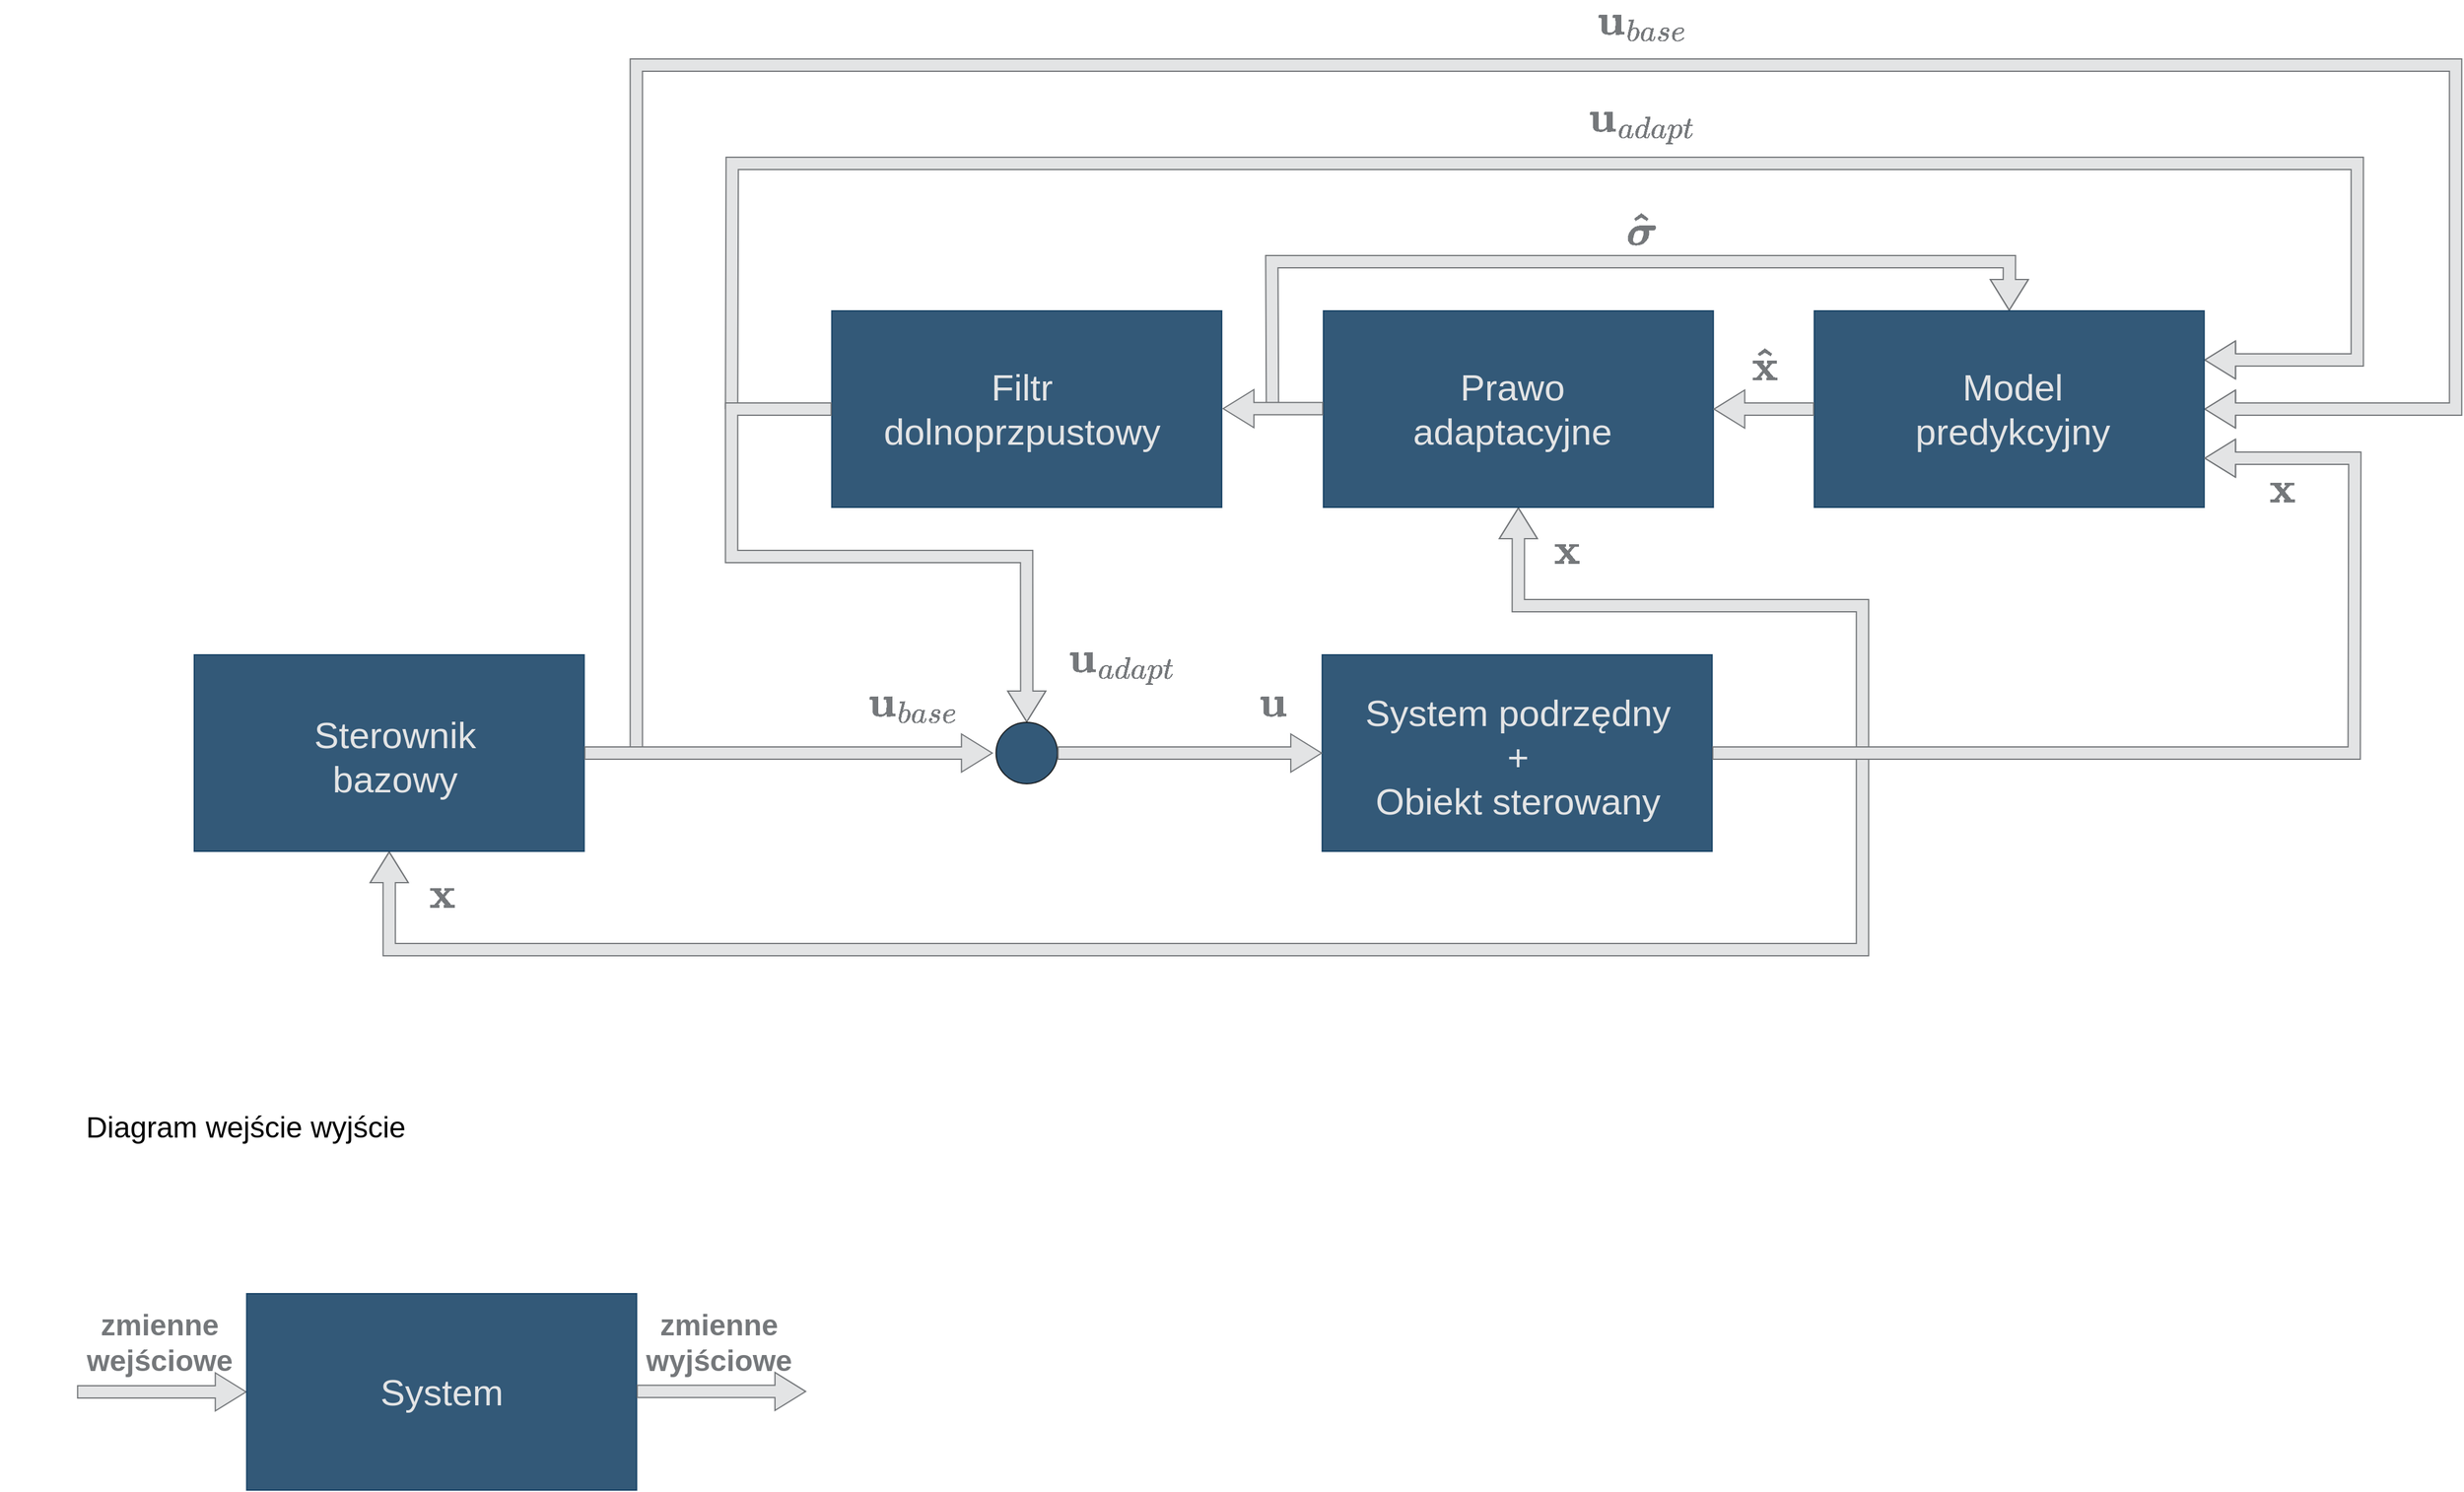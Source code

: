<mxfile version="22.0.4" type="github">
  <diagram name="Page-1" id="ohGzNpQo8HC6i82rPRUq">
    <mxGraphModel dx="1947" dy="-6936" grid="1" gridSize="10" guides="1" tooltips="1" connect="1" arrows="1" fold="1" page="1" pageScale="1" pageWidth="1200" pageHeight="1920" math="1" shadow="0">
      <root>
        <mxCell id="0" />
        <mxCell id="1" parent="0" />
        <mxCell id="q40FpV5YxcwD5uP6X1Z3-1" value="" style="shape=flexArrow;endArrow=classic;html=1;rounded=0;labelBackgroundColor=default;strokeColor=#75787B;fontFamily=Arial;fontSize=24;fontColor=#75787B;startSize=8;endSize=8;curved=1;fillColor=#E3E4E5;entryX=1;entryY=0.5;entryDx=0;entryDy=0;" parent="1" target="q40FpV5YxcwD5uP6X1Z3-13" edge="1">
          <mxGeometry width="50" height="50" relative="1" as="geometry">
            <mxPoint x="-602.33" y="8480" as="sourcePoint" />
            <mxPoint x="847.67" y="8250" as="targetPoint" />
            <Array as="points">
              <mxPoint x="-602.33" y="7920" />
              <mxPoint x="877.67" y="7920" />
              <mxPoint x="877.67" y="8200" />
            </Array>
          </mxGeometry>
        </mxCell>
        <mxCell id="q40FpV5YxcwD5uP6X1Z3-2" value="" style="shape=flexArrow;endArrow=classic;html=1;rounded=0;labelBackgroundColor=default;strokeColor=#75787B;fontFamily=Arial;fontSize=24;fontColor=#75787B;startSize=8;endSize=8;curved=1;fillColor=#E3E4E5;entryX=1;entryY=0.25;entryDx=0;entryDy=0;" parent="1" target="q40FpV5YxcwD5uP6X1Z3-13" edge="1">
          <mxGeometry width="50" height="50" relative="1" as="geometry">
            <mxPoint x="-524.83" y="8200" as="sourcePoint" />
            <mxPoint x="317.67" y="7940" as="targetPoint" />
            <Array as="points">
              <mxPoint x="-524.33" y="8000" />
              <mxPoint x="797.67" y="8000" />
              <mxPoint x="797.67" y="8160" />
            </Array>
          </mxGeometry>
        </mxCell>
        <mxCell id="q40FpV5YxcwD5uP6X1Z3-3" value="" style="shape=flexArrow;endArrow=classic;html=1;rounded=0;labelBackgroundColor=default;strokeColor=#75787B;fontFamily=Arial;fontSize=24;fontColor=#75787B;startSize=8;endSize=8;curved=1;fillColor=#E3E4E5;entryX=0.5;entryY=1;entryDx=0;entryDy=0;" parent="1" target="q40FpV5YxcwD5uP6X1Z3-6" edge="1">
          <mxGeometry width="50" height="50" relative="1" as="geometry">
            <mxPoint x="395.17" y="8480" as="sourcePoint" />
            <mxPoint x="-39.66" y="8560" as="targetPoint" />
            <Array as="points">
              <mxPoint x="395.17" y="8640" />
              <mxPoint x="-803.33" y="8640" />
            </Array>
          </mxGeometry>
        </mxCell>
        <mxCell id="q40FpV5YxcwD5uP6X1Z3-4" value="" style="shape=flexArrow;endArrow=classic;html=1;rounded=0;labelBackgroundColor=default;strokeColor=#75787B;fontFamily=Arial;fontSize=24;fontColor=#75787B;startSize=8;endSize=8;curved=1;fillColor=#E3E4E5;entryX=0.5;entryY=0;entryDx=0;entryDy=0;" parent="1" target="q40FpV5YxcwD5uP6X1Z3-13" edge="1">
          <mxGeometry width="50" height="50" relative="1" as="geometry">
            <mxPoint x="-84.83" y="8200" as="sourcePoint" />
            <mxPoint x="575.17" y="8030" as="targetPoint" />
            <Array as="points">
              <mxPoint x="-85.33" y="8080" />
              <mxPoint x="514.67" y="8080" />
            </Array>
          </mxGeometry>
        </mxCell>
        <mxCell id="q40FpV5YxcwD5uP6X1Z3-5" value="" style="shape=flexArrow;endArrow=classic;html=1;rounded=0;labelBackgroundColor=default;strokeColor=#75787B;fontFamily=Arial;fontSize=24;fontColor=#75787B;startSize=8;endSize=8;curved=1;fillColor=#E3E4E5;entryX=0.5;entryY=1;entryDx=0;entryDy=0;" parent="1" target="q40FpV5YxcwD5uP6X1Z3-12" edge="1">
          <mxGeometry width="50" height="50" relative="1" as="geometry">
            <mxPoint x="395.17" y="8480" as="sourcePoint" />
            <mxPoint x="555.17" y="8360" as="targetPoint" />
            <Array as="points">
              <mxPoint x="395.17" y="8360" />
              <mxPoint x="115.17" y="8360" />
            </Array>
          </mxGeometry>
        </mxCell>
        <mxCell id="q40FpV5YxcwD5uP6X1Z3-6" value="" style="rounded=0;whiteSpace=wrap;html=1;fontSize=16;fillColor=#003057;strokeColor=#003057;opacity=80;" parent="1" vertex="1">
          <mxGeometry x="-962.0" y="8400" width="317.27" height="160" as="geometry" />
        </mxCell>
        <mxCell id="q40FpV5YxcwD5uP6X1Z3-7" value="" style="rounded=0;whiteSpace=wrap;html=1;fontSize=16;fillColor=#003057;strokeColor=#003057;opacity=80;" parent="1" vertex="1">
          <mxGeometry x="-44.41" y="8400" width="317.27" height="160" as="geometry" />
        </mxCell>
        <mxCell id="q40FpV5YxcwD5uP6X1Z3-8" value="" style="shape=flexArrow;endArrow=classic;html=1;rounded=0;labelBackgroundColor=default;strokeColor=#75787B;fontFamily=Arial;fontSize=24;fontColor=#75787B;startSize=8;endSize=8;curved=1;exitX=1;exitY=0.5;exitDx=0;exitDy=0;fillColor=#E3E4E5;" parent="1" source="q40FpV5YxcwD5uP6X1Z3-6" edge="1">
          <mxGeometry width="50" height="50" relative="1" as="geometry">
            <mxPoint x="-158.47" y="8450" as="sourcePoint" />
            <mxPoint x="-312.33" y="8480" as="targetPoint" />
          </mxGeometry>
        </mxCell>
        <mxCell id="q40FpV5YxcwD5uP6X1Z3-9" value="&lt;div style=&quot;font-size: 30px;&quot;&gt;&lt;font style=&quot;font-size: 30px;&quot; color=&quot;#e3e4e5&quot;&gt;Sterownik&lt;/font&gt;&lt;/div&gt;&lt;div style=&quot;font-size: 30px;&quot;&gt;&lt;font style=&quot;font-size: 30px;&quot; color=&quot;#e3e4e5&quot;&gt;bazowy&lt;br&gt;&lt;/font&gt;&lt;/div&gt;" style="text;html=1;strokeColor=none;fillColor=none;align=center;verticalAlign=middle;whiteSpace=wrap;rounded=0;fontSize=24;fontFamily=Arial;fontColor=default;" parent="1" vertex="1">
          <mxGeometry x="-897.37" y="8470" width="197.37" height="25" as="geometry" />
        </mxCell>
        <mxCell id="q40FpV5YxcwD5uP6X1Z3-10" value="&lt;div style=&quot;font-size: 30px;&quot;&gt;&lt;font style=&quot;font-size: 30px;&quot; color=&quot;#e3e4e5&quot;&gt;System podrzędny +&lt;/font&gt;&lt;/div&gt;&lt;div style=&quot;font-size: 30px;&quot;&gt;&lt;font style=&quot;font-size: 30px;&quot; color=&quot;#e3e4e5&quot;&gt;Obiekt sterowany&lt;/font&gt;&lt;/div&gt;" style="text;html=1;strokeColor=none;fillColor=none;align=center;verticalAlign=middle;whiteSpace=wrap;rounded=0;fontSize=24;fontFamily=Arial;fontColor=default;" parent="1" vertex="1">
          <mxGeometry x="-16.98" y="8440.75" width="264.4" height="83.5" as="geometry" />
        </mxCell>
        <mxCell id="q40FpV5YxcwD5uP6X1Z3-11" value="" style="rounded=0;whiteSpace=wrap;html=1;fontSize=16;fillColor=#003057;strokeColor=#003057;opacity=80;" parent="1" vertex="1">
          <mxGeometry x="-443.34" y="8120" width="317.27" height="160" as="geometry" />
        </mxCell>
        <mxCell id="q40FpV5YxcwD5uP6X1Z3-12" value="" style="rounded=0;whiteSpace=wrap;html=1;fontSize=16;fillColor=#003057;strokeColor=#003057;opacity=80;" parent="1" vertex="1">
          <mxGeometry x="-43.41" y="8120" width="317.27" height="160" as="geometry" />
        </mxCell>
        <mxCell id="q40FpV5YxcwD5uP6X1Z3-13" value="" style="rounded=0;whiteSpace=wrap;html=1;fontSize=16;fillColor=#003057;strokeColor=#003057;opacity=80;" parent="1" vertex="1">
          <mxGeometry x="355.9" y="8120" width="317.27" height="160" as="geometry" />
        </mxCell>
        <mxCell id="q40FpV5YxcwD5uP6X1Z3-14" value="&lt;font style=&quot;font-size: 30px;&quot; color=&quot;#e3e4e5&quot;&gt;Model predykcyjny&lt;br&gt;&lt;/font&gt;" style="text;html=1;strokeColor=none;fillColor=none;align=center;verticalAlign=middle;whiteSpace=wrap;rounded=0;fontSize=24;fontFamily=Arial;fontColor=default;" parent="1" vertex="1">
          <mxGeometry x="417.52" y="8185" width="199.47" height="30" as="geometry" />
        </mxCell>
        <mxCell id="q40FpV5YxcwD5uP6X1Z3-15" value="" style="shape=flexArrow;endArrow=classic;html=1;rounded=0;labelBackgroundColor=default;strokeColor=#75787B;fontFamily=Arial;fontSize=24;fontColor=#75787B;startSize=8;endSize=8;curved=1;fillColor=#E3E4E5;entryX=1;entryY=0.75;entryDx=0;entryDy=0;exitX=1;exitY=0.5;exitDx=0;exitDy=0;" parent="1" source="q40FpV5YxcwD5uP6X1Z3-7" target="q40FpV5YxcwD5uP6X1Z3-13" edge="1">
          <mxGeometry width="50" height="50" relative="1" as="geometry">
            <mxPoint x="598.84" y="8560" as="sourcePoint" />
            <mxPoint x="997.84" y="8360" as="targetPoint" />
            <Array as="points">
              <mxPoint x="795.17" y="8480" />
              <mxPoint x="795.67" y="8240" />
            </Array>
          </mxGeometry>
        </mxCell>
        <mxCell id="q40FpV5YxcwD5uP6X1Z3-16" value="" style="shape=flexArrow;endArrow=classic;html=1;rounded=0;labelBackgroundColor=default;strokeColor=#75787B;fontFamily=Arial;fontSize=24;fontColor=#75787B;startSize=8;endSize=8;curved=1;exitX=0;exitY=0.5;exitDx=0;exitDy=0;fillColor=#E3E4E5;entryX=1;entryY=0.5;entryDx=0;entryDy=0;" parent="1" source="q40FpV5YxcwD5uP6X1Z3-13" target="q40FpV5YxcwD5uP6X1Z3-12" edge="1">
          <mxGeometry width="50" height="50" relative="1" as="geometry">
            <mxPoint x="239.17" y="8280" as="sourcePoint" />
            <mxPoint x="400.17" y="8280" as="targetPoint" />
          </mxGeometry>
        </mxCell>
        <mxCell id="q40FpV5YxcwD5uP6X1Z3-17" value="" style="shape=flexArrow;endArrow=classic;html=1;rounded=0;labelBackgroundColor=default;strokeColor=#75787B;fontFamily=Arial;fontSize=24;fontColor=#75787B;startSize=8;endSize=8;curved=1;exitX=0;exitY=0.5;exitDx=0;exitDy=0;fillColor=#E3E4E5;entryX=1;entryY=0.5;entryDx=0;entryDy=0;" parent="1" edge="1">
          <mxGeometry width="50" height="50" relative="1" as="geometry">
            <mxPoint x="-43.41" y="8199.63" as="sourcePoint" />
            <mxPoint x="-125.41" y="8199.63" as="targetPoint" />
          </mxGeometry>
        </mxCell>
        <mxCell id="q40FpV5YxcwD5uP6X1Z3-18" value="&lt;font style=&quot;font-size: 30px;&quot; color=&quot;#e3e4e5&quot;&gt;Prawo adaptacyjne&lt;br&gt;&lt;/font&gt;" style="text;html=1;strokeColor=none;fillColor=none;align=center;verticalAlign=middle;whiteSpace=wrap;rounded=0;fontSize=24;fontFamily=Arial;fontColor=default;" parent="1" vertex="1">
          <mxGeometry x="11.47" y="8185" width="199.47" height="30" as="geometry" />
        </mxCell>
        <mxCell id="q40FpV5YxcwD5uP6X1Z3-19" value="&lt;font style=&quot;font-size: 30px;&quot; color=&quot;#e3e4e5&quot;&gt;Filtr dolnoprzpustowy&lt;br&gt;&lt;/font&gt;" style="text;html=1;strokeColor=none;fillColor=none;align=center;verticalAlign=middle;whiteSpace=wrap;rounded=0;fontSize=24;fontFamily=Arial;fontColor=default;" parent="1" vertex="1">
          <mxGeometry x="-388.37" y="8185" width="199.47" height="30" as="geometry" />
        </mxCell>
        <mxCell id="q40FpV5YxcwD5uP6X1Z3-20" value="" style="shape=flexArrow;endArrow=classic;html=1;rounded=0;labelBackgroundColor=default;strokeColor=#75787B;fontFamily=Arial;fontSize=24;fontColor=#75787B;startSize=8;endSize=8;curved=1;fillColor=#E3E4E5;exitX=0;exitY=0.5;exitDx=0;exitDy=0;" parent="1" source="q40FpV5YxcwD5uP6X1Z3-11" target="q40FpV5YxcwD5uP6X1Z3-21" edge="1">
          <mxGeometry width="50" height="50" relative="1" as="geometry">
            <mxPoint x="-499.83" y="8245" as="sourcePoint" />
            <mxPoint x="-284.83" y="8470" as="targetPoint" />
            <Array as="points">
              <mxPoint x="-524.83" y="8200" />
              <mxPoint x="-524.83" y="8320" />
              <mxPoint x="-284.83" y="8320" />
            </Array>
          </mxGeometry>
        </mxCell>
        <mxCell id="q40FpV5YxcwD5uP6X1Z3-21" value="" style="ellipse;whiteSpace=wrap;html=1;fillColor=#003057;opacity=80;" parent="1" vertex="1">
          <mxGeometry x="-309.7" y="8455" width="50" height="50" as="geometry" />
        </mxCell>
        <mxCell id="q40FpV5YxcwD5uP6X1Z3-22" value="" style="shape=flexArrow;endArrow=classic;html=1;rounded=0;labelBackgroundColor=default;strokeColor=#75787B;fontFamily=Arial;fontSize=24;fontColor=#75787B;startSize=8;endSize=8;curved=1;exitX=1;exitY=0.5;exitDx=0;exitDy=0;fillColor=#E3E4E5;entryX=0;entryY=0.5;entryDx=0;entryDy=0;" parent="1" source="q40FpV5YxcwD5uP6X1Z3-21" target="q40FpV5YxcwD5uP6X1Z3-7" edge="1">
          <mxGeometry width="50" height="50" relative="1" as="geometry">
            <mxPoint x="50.7" y="8479.29" as="sourcePoint" />
            <mxPoint x="188.7" y="8479.29" as="targetPoint" />
          </mxGeometry>
        </mxCell>
        <mxCell id="q40FpV5YxcwD5uP6X1Z3-23" value="&lt;font color=&quot;#75787b&quot;&gt;zmienne wejściowe&lt;br&gt;&lt;/font&gt;" style="text;html=1;strokeColor=none;fillColor=none;align=center;verticalAlign=middle;whiteSpace=wrap;rounded=0;fontSize=24;fontFamily=Arial;fontStyle=1;labelBackgroundColor=none;labelBorderColor=none;" parent="1" vertex="1">
          <mxGeometry x="-1030" y="8940" width="80" height="40" as="geometry" />
        </mxCell>
        <mxCell id="q40FpV5YxcwD5uP6X1Z3-24" value="&lt;div style=&quot;font-size: 30px;&quot;&gt;&lt;b style=&quot;font-size: 30px;&quot;&gt;$$\textbf{u}_{adapt}$$&lt;/b&gt;&lt;/div&gt;" style="text;html=1;strokeColor=none;fillColor=none;align=center;verticalAlign=middle;whiteSpace=wrap;rounded=0;fontSize=30;fontFamily=Arial;fontColor=#75787B;" parent="1" vertex="1">
          <mxGeometry x="-275.44" y="8390" width="135" height="30" as="geometry" />
        </mxCell>
        <mxCell id="q40FpV5YxcwD5uP6X1Z3-25" value="&lt;div style=&quot;font-size: 30px;&quot;&gt;&lt;b style=&quot;font-size: 30px;&quot;&gt;$$\textbf{u}_{base}$$&lt;/b&gt;&lt;/div&gt;" style="text;html=1;strokeColor=none;fillColor=none;align=center;verticalAlign=middle;whiteSpace=wrap;rounded=0;fontSize=30;fontFamily=Arial;fontColor=#75787B;" parent="1" vertex="1">
          <mxGeometry x="-444.7" y="8425" width="135" height="30" as="geometry" />
        </mxCell>
        <mxCell id="q40FpV5YxcwD5uP6X1Z3-26" value="&lt;div style=&quot;font-size: 30px;&quot;&gt;&lt;font color=&quot;#75787b&quot; face=&quot;Arial&quot; style=&quot;font-size: 30px;&quot;&gt;&lt;b style=&quot;font-size: 30px;&quot;&gt;$$\boldsymbol{\hat{\sigma}}$$&lt;/b&gt;&lt;/font&gt;&lt;/div&gt;" style="text;html=1;strokeColor=none;fillColor=none;align=center;verticalAlign=middle;whiteSpace=wrap;rounded=0;fontSize=30;" parent="1" vertex="1">
          <mxGeometry x="200.26" y="8040" width="31" height="30" as="geometry" />
        </mxCell>
        <mxCell id="q40FpV5YxcwD5uP6X1Z3-27" value="&lt;div style=&quot;font-size: 30px;&quot;&gt;&lt;b style=&quot;font-size: 30px;&quot;&gt;$$\textbf{u}$$&lt;/b&gt;&lt;/div&gt;" style="text;html=1;strokeColor=none;fillColor=none;align=center;verticalAlign=middle;whiteSpace=wrap;rounded=0;fontSize=30;fontFamily=Arial;fontColor=#75787B;" parent="1" vertex="1">
          <mxGeometry x="-152.33" y="8425" width="135" height="30" as="geometry" />
        </mxCell>
        <mxCell id="q40FpV5YxcwD5uP6X1Z3-28" value="&lt;div style=&quot;font-size: 30px;&quot;&gt;&lt;b style=&quot;font-size: 30px;&quot;&gt;$$\textbf{x}$$&lt;/b&gt;&lt;/div&gt;" style="text;html=1;strokeColor=none;fillColor=none;align=center;verticalAlign=middle;whiteSpace=wrap;rounded=0;fontSize=30;fontFamily=Arial;fontColor=#75787B;" parent="1" vertex="1">
          <mxGeometry x="86.67" y="8300" width="135" height="30" as="geometry" />
        </mxCell>
        <mxCell id="q40FpV5YxcwD5uP6X1Z3-29" value="&lt;div style=&quot;font-size: 30px;&quot;&gt;&lt;b style=&quot;font-size: 30px;&quot;&gt;$$\mathbf{\hat{x}}$$&lt;/b&gt;&lt;/div&gt;" style="text;html=1;strokeColor=none;fillColor=none;align=center;verticalAlign=middle;whiteSpace=wrap;rounded=0;fontSize=30;fontFamily=Arial;fontColor=#75787B;" parent="1" vertex="1">
          <mxGeometry x="248.17" y="8150" width="135" height="30" as="geometry" />
        </mxCell>
        <mxCell id="q40FpV5YxcwD5uP6X1Z3-30" value="&lt;div style=&quot;font-size: 30px;&quot;&gt;&lt;b style=&quot;font-size: 30px;&quot;&gt;$$\textbf{x}$$&lt;/b&gt;&lt;/div&gt;" style="text;html=1;strokeColor=none;fillColor=none;align=center;verticalAlign=middle;whiteSpace=wrap;rounded=0;fontSize=30;fontFamily=Arial;fontColor=#75787B;" parent="1" vertex="1">
          <mxGeometry x="668.67" y="8250" width="135" height="30" as="geometry" />
        </mxCell>
        <mxCell id="q40FpV5YxcwD5uP6X1Z3-31" value="&lt;div style=&quot;font-size: 30px;&quot;&gt;&lt;b style=&quot;font-size: 30px;&quot;&gt;$$\textbf{x}$$&lt;/b&gt;&lt;/div&gt;" style="text;html=1;strokeColor=none;fillColor=none;align=center;verticalAlign=middle;whiteSpace=wrap;rounded=0;fontSize=30;fontFamily=Arial;fontColor=#75787B;" parent="1" vertex="1">
          <mxGeometry x="-828.21" y="8580" width="135" height="30" as="geometry" />
        </mxCell>
        <mxCell id="q40FpV5YxcwD5uP6X1Z3-32" value="" style="shape=flexArrow;endArrow=classic;html=1;rounded=0;labelBackgroundColor=default;strokeColor=#75787B;fontFamily=Arial;fontSize=24;fontColor=#75787B;startSize=8;endSize=8;curved=1;exitX=1;exitY=0.5;exitDx=0;exitDy=0;fillColor=#E3E4E5;entryX=0;entryY=0.5;entryDx=0;entryDy=0;" parent="1" edge="1">
          <mxGeometry width="50" height="50" relative="1" as="geometry">
            <mxPoint x="-1057.35" y="9000.0" as="sourcePoint" />
            <mxPoint x="-919.35" y="9000.0" as="targetPoint" />
          </mxGeometry>
        </mxCell>
        <mxCell id="q40FpV5YxcwD5uP6X1Z3-33" value="&lt;div style=&quot;font-size: 30px;&quot;&gt;&lt;b style=&quot;font-size: 30px;&quot;&gt;$$\textbf{u}_{adapt}$$&lt;/b&gt;&lt;/div&gt;" style="text;html=1;strokeColor=none;fillColor=none;align=center;verticalAlign=middle;whiteSpace=wrap;rounded=0;fontSize=30;fontFamily=Arial;fontColor=#75787B;" parent="1" vertex="1">
          <mxGeometry x="148.26" y="7950" width="135" height="30" as="geometry" />
        </mxCell>
        <mxCell id="q40FpV5YxcwD5uP6X1Z3-34" value="&lt;div style=&quot;font-size: 30px;&quot;&gt;&lt;b style=&quot;font-size: 30px;&quot;&gt;$$\textbf{u}_{base}$$&lt;/b&gt;&lt;/div&gt;" style="text;html=1;strokeColor=none;fillColor=none;align=center;verticalAlign=middle;whiteSpace=wrap;rounded=0;fontSize=30;fontFamily=Arial;fontColor=#75787B;" parent="1" vertex="1">
          <mxGeometry x="148.26" y="7870" width="135" height="30" as="geometry" />
        </mxCell>
        <mxCell id="MqPrb-wvootygzVi9prP-1" value="" style="rounded=0;whiteSpace=wrap;html=1;fontSize=16;fillColor=#003057;strokeColor=#003057;opacity=80;" vertex="1" parent="1">
          <mxGeometry x="-919.35" y="8920" width="317.27" height="160" as="geometry" />
        </mxCell>
        <mxCell id="MqPrb-wvootygzVi9prP-2" value="&lt;font style=&quot;font-size: 24px;&quot;&gt;Diagram wejście wyjście&lt;br&gt;&lt;/font&gt;" style="text;html=1;strokeColor=none;fillColor=none;align=center;verticalAlign=middle;whiteSpace=wrap;rounded=0;" vertex="1" parent="1">
          <mxGeometry x="-1120" y="8770" width="400" height="30" as="geometry" />
        </mxCell>
        <mxCell id="MqPrb-wvootygzVi9prP-3" value="&lt;div style=&quot;font-size: 30px;&quot;&gt;&lt;font style=&quot;font-size: 30px;&quot; color=&quot;#e3e4e5&quot;&gt;System&lt;/font&gt;&lt;/div&gt;" style="text;html=1;strokeColor=none;fillColor=none;align=center;verticalAlign=middle;whiteSpace=wrap;rounded=0;fontSize=24;fontFamily=Arial;fontColor=default;" vertex="1" parent="1">
          <mxGeometry x="-859.4" y="8987.5" width="197.37" height="25" as="geometry" />
        </mxCell>
        <mxCell id="MqPrb-wvootygzVi9prP-4" value="&lt;font color=&quot;#75787b&quot;&gt;zmienne wyjściowe&lt;br&gt;&lt;/font&gt;" style="text;html=1;strokeColor=none;fillColor=none;align=center;verticalAlign=middle;whiteSpace=wrap;rounded=0;fontSize=24;fontFamily=Arial;fontStyle=1;labelBackgroundColor=none;labelBorderColor=none;" vertex="1" parent="1">
          <mxGeometry x="-580" y="8940" width="90" height="40" as="geometry" />
        </mxCell>
        <mxCell id="MqPrb-wvootygzVi9prP-5" value="" style="shape=flexArrow;endArrow=classic;html=1;rounded=0;labelBackgroundColor=default;strokeColor=#75787B;fontFamily=Arial;fontSize=24;fontColor=#75787B;startSize=8;endSize=8;curved=1;exitX=1;exitY=0.5;exitDx=0;exitDy=0;fillColor=#E3E4E5;entryX=0;entryY=0.5;entryDx=0;entryDy=0;" edge="1" parent="1">
          <mxGeometry width="50" height="50" relative="1" as="geometry">
            <mxPoint x="-602.08" y="8999.66" as="sourcePoint" />
            <mxPoint x="-464.08" y="8999.66" as="targetPoint" />
          </mxGeometry>
        </mxCell>
      </root>
    </mxGraphModel>
  </diagram>
</mxfile>

